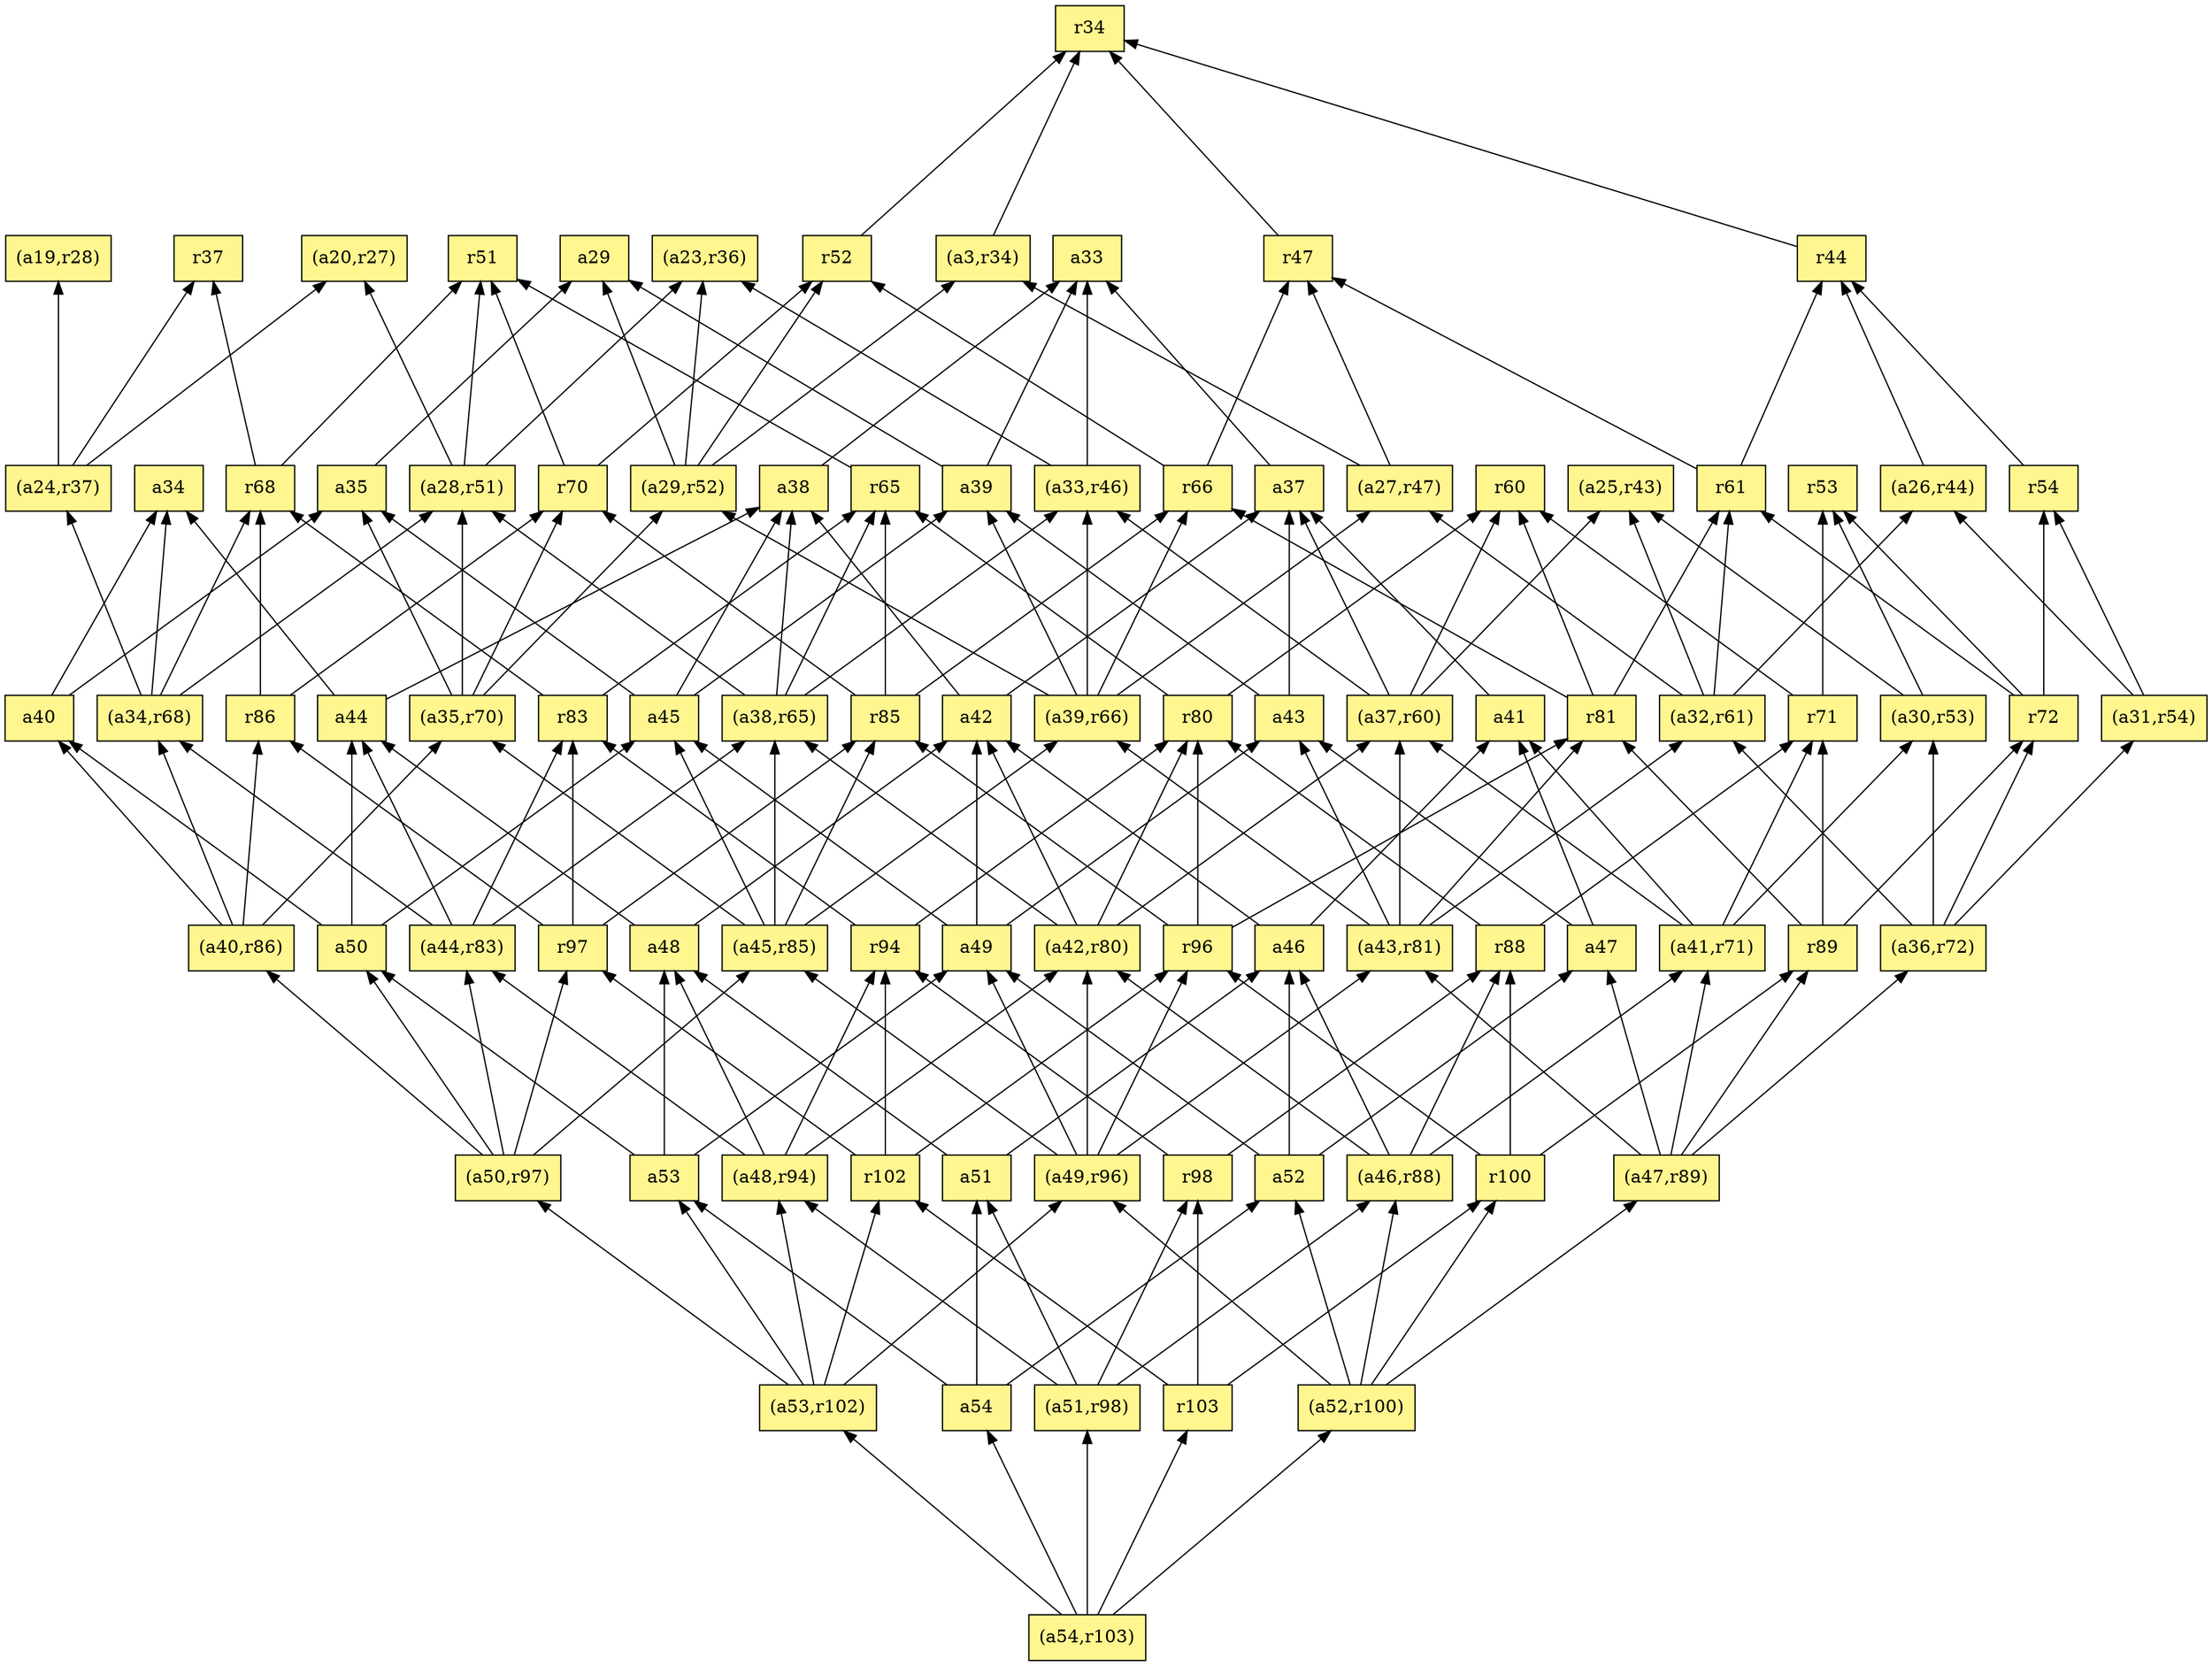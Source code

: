 digraph G {
rankdir=BT;ranksep="2.0";
"a43" [shape=record,fillcolor=khaki1,style=filled,label="{a43}"];
"r70" [shape=record,fillcolor=khaki1,style=filled,label="{r70}"];
"r68" [shape=record,fillcolor=khaki1,style=filled,label="{r68}"];
"r47" [shape=record,fillcolor=khaki1,style=filled,label="{r47}"];
"a44" [shape=record,fillcolor=khaki1,style=filled,label="{a44}"];
"(a35,r70)" [shape=record,fillcolor=khaki1,style=filled,label="{(a35,r70)}"];
"a42" [shape=record,fillcolor=khaki1,style=filled,label="{a42}"];
"(a20,r27)" [shape=record,fillcolor=khaki1,style=filled,label="{(a20,r27)}"];
"r61" [shape=record,fillcolor=khaki1,style=filled,label="{r61}"];
"(a23,r36)" [shape=record,fillcolor=khaki1,style=filled,label="{(a23,r36)}"];
"r89" [shape=record,fillcolor=khaki1,style=filled,label="{r89}"];
"r72" [shape=record,fillcolor=khaki1,style=filled,label="{r72}"];
"(a40,r86)" [shape=record,fillcolor=khaki1,style=filled,label="{(a40,r86)}"];
"r34" [shape=record,fillcolor=khaki1,style=filled,label="{r34}"];
"r66" [shape=record,fillcolor=khaki1,style=filled,label="{r66}"];
"(a41,r71)" [shape=record,fillcolor=khaki1,style=filled,label="{(a41,r71)}"];
"(a43,r81)" [shape=record,fillcolor=khaki1,style=filled,label="{(a43,r81)}"];
"r98" [shape=record,fillcolor=khaki1,style=filled,label="{r98}"];
"r51" [shape=record,fillcolor=khaki1,style=filled,label="{r51}"];
"r96" [shape=record,fillcolor=khaki1,style=filled,label="{r96}"];
"r85" [shape=record,fillcolor=khaki1,style=filled,label="{r85}"];
"(a45,r85)" [shape=record,fillcolor=khaki1,style=filled,label="{(a45,r85)}"];
"r53" [shape=record,fillcolor=khaki1,style=filled,label="{r53}"];
"(a19,r28)" [shape=record,fillcolor=khaki1,style=filled,label="{(a19,r28)}"];
"a34" [shape=record,fillcolor=khaki1,style=filled,label="{a34}"];
"r97" [shape=record,fillcolor=khaki1,style=filled,label="{r97}"];
"a45" [shape=record,fillcolor=khaki1,style=filled,label="{a45}"];
"(a44,r83)" [shape=record,fillcolor=khaki1,style=filled,label="{(a44,r83)}"];
"r52" [shape=record,fillcolor=khaki1,style=filled,label="{r52}"];
"a38" [shape=record,fillcolor=khaki1,style=filled,label="{a38}"];
"(a53,r102)" [shape=record,fillcolor=khaki1,style=filled,label="{(a53,r102)}"];
"r94" [shape=record,fillcolor=khaki1,style=filled,label="{r94}"];
"a40" [shape=record,fillcolor=khaki1,style=filled,label="{a40}"];
"(a36,r72)" [shape=record,fillcolor=khaki1,style=filled,label="{(a36,r72)}"];
"(a29,r52)" [shape=record,fillcolor=khaki1,style=filled,label="{(a29,r52)}"];
"(a39,r66)" [shape=record,fillcolor=khaki1,style=filled,label="{(a39,r66)}"];
"r60" [shape=record,fillcolor=khaki1,style=filled,label="{r60}"];
"(a31,r54)" [shape=record,fillcolor=khaki1,style=filled,label="{(a31,r54)}"];
"r100" [shape=record,fillcolor=khaki1,style=filled,label="{r100}"];
"r83" [shape=record,fillcolor=khaki1,style=filled,label="{r83}"];
"r86" [shape=record,fillcolor=khaki1,style=filled,label="{r86}"];
"a39" [shape=record,fillcolor=khaki1,style=filled,label="{a39}"];
"(a3,r34)" [shape=record,fillcolor=khaki1,style=filled,label="{(a3,r34)}"];
"a29" [shape=record,fillcolor=khaki1,style=filled,label="{a29}"];
"(a32,r61)" [shape=record,fillcolor=khaki1,style=filled,label="{(a32,r61)}"];
"a53" [shape=record,fillcolor=khaki1,style=filled,label="{a53}"];
"r81" [shape=record,fillcolor=khaki1,style=filled,label="{r81}"];
"(a51,r98)" [shape=record,fillcolor=khaki1,style=filled,label="{(a51,r98)}"];
"r103" [shape=record,fillcolor=khaki1,style=filled,label="{r103}"];
"r88" [shape=record,fillcolor=khaki1,style=filled,label="{r88}"];
"(a30,r53)" [shape=record,fillcolor=khaki1,style=filled,label="{(a30,r53)}"];
"(a52,r100)" [shape=record,fillcolor=khaki1,style=filled,label="{(a52,r100)}"];
"(a27,r47)" [shape=record,fillcolor=khaki1,style=filled,label="{(a27,r47)}"];
"(a37,r60)" [shape=record,fillcolor=khaki1,style=filled,label="{(a37,r60)}"];
"(a48,r94)" [shape=record,fillcolor=khaki1,style=filled,label="{(a48,r94)}"];
"(a54,r103)" [shape=record,fillcolor=khaki1,style=filled,label="{(a54,r103)}"];
"r80" [shape=record,fillcolor=khaki1,style=filled,label="{r80}"];
"a37" [shape=record,fillcolor=khaki1,style=filled,label="{a37}"];
"r71" [shape=record,fillcolor=khaki1,style=filled,label="{r71}"];
"(a34,r68)" [shape=record,fillcolor=khaki1,style=filled,label="{(a34,r68)}"];
"(a47,r89)" [shape=record,fillcolor=khaki1,style=filled,label="{(a47,r89)}"];
"(a26,r44)" [shape=record,fillcolor=khaki1,style=filled,label="{(a26,r44)}"];
"r37" [shape=record,fillcolor=khaki1,style=filled,label="{r37}"];
"(a33,r46)" [shape=record,fillcolor=khaki1,style=filled,label="{(a33,r46)}"];
"a41" [shape=record,fillcolor=khaki1,style=filled,label="{a41}"];
"(a24,r37)" [shape=record,fillcolor=khaki1,style=filled,label="{(a24,r37)}"];
"(a50,r97)" [shape=record,fillcolor=khaki1,style=filled,label="{(a50,r97)}"];
"a46" [shape=record,fillcolor=khaki1,style=filled,label="{a46}"];
"a47" [shape=record,fillcolor=khaki1,style=filled,label="{a47}"];
"(a49,r96)" [shape=record,fillcolor=khaki1,style=filled,label="{(a49,r96)}"];
"r102" [shape=record,fillcolor=khaki1,style=filled,label="{r102}"];
"(a46,r88)" [shape=record,fillcolor=khaki1,style=filled,label="{(a46,r88)}"];
"a49" [shape=record,fillcolor=khaki1,style=filled,label="{a49}"];
"(a42,r80)" [shape=record,fillcolor=khaki1,style=filled,label="{(a42,r80)}"];
"(a38,r65)" [shape=record,fillcolor=khaki1,style=filled,label="{(a38,r65)}"];
"a50" [shape=record,fillcolor=khaki1,style=filled,label="{a50}"];
"a51" [shape=record,fillcolor=khaki1,style=filled,label="{a51}"];
"a48" [shape=record,fillcolor=khaki1,style=filled,label="{a48}"];
"a35" [shape=record,fillcolor=khaki1,style=filled,label="{a35}"];
"(a25,r43)" [shape=record,fillcolor=khaki1,style=filled,label="{(a25,r43)}"];
"a33" [shape=record,fillcolor=khaki1,style=filled,label="{a33}"];
"r65" [shape=record,fillcolor=khaki1,style=filled,label="{r65}"];
"r54" [shape=record,fillcolor=khaki1,style=filled,label="{r54}"];
"a52" [shape=record,fillcolor=khaki1,style=filled,label="{a52}"];
"r44" [shape=record,fillcolor=khaki1,style=filled,label="{r44}"];
"(a28,r51)" [shape=record,fillcolor=khaki1,style=filled,label="{(a28,r51)}"];
"a54" [shape=record,fillcolor=khaki1,style=filled,label="{a54}"];
"a43" -> "a37"
"a43" -> "a39"
"r70" -> "r51"
"r70" -> "r52"
"r68" -> "r51"
"r68" -> "r37"
"r47" -> "r34"
"a44" -> "a34"
"a44" -> "a38"
"(a35,r70)" -> "r70"
"(a35,r70)" -> "(a28,r51)"
"(a35,r70)" -> "(a29,r52)"
"(a35,r70)" -> "a35"
"a42" -> "a37"
"a42" -> "a38"
"r61" -> "r44"
"r61" -> "r47"
"r89" -> "r71"
"r89" -> "r81"
"r89" -> "r72"
"r72" -> "r61"
"r72" -> "r53"
"r72" -> "r54"
"(a40,r86)" -> "a40"
"(a40,r86)" -> "r86"
"(a40,r86)" -> "(a35,r70)"
"(a40,r86)" -> "(a34,r68)"
"r66" -> "r52"
"r66" -> "r47"
"(a41,r71)" -> "(a30,r53)"
"(a41,r71)" -> "(a37,r60)"
"(a41,r71)" -> "r71"
"(a41,r71)" -> "a41"
"(a43,r81)" -> "a43"
"(a43,r81)" -> "(a37,r60)"
"(a43,r81)" -> "(a32,r61)"
"(a43,r81)" -> "r81"
"(a43,r81)" -> "(a39,r66)"
"r98" -> "r94"
"r98" -> "r88"
"r96" -> "r85"
"r96" -> "r80"
"r96" -> "r81"
"r85" -> "r70"
"r85" -> "r65"
"r85" -> "r66"
"(a45,r85)" -> "r85"
"(a45,r85)" -> "(a35,r70)"
"(a45,r85)" -> "a45"
"(a45,r85)" -> "(a38,r65)"
"(a45,r85)" -> "(a39,r66)"
"r97" -> "r86"
"r97" -> "r83"
"r97" -> "r85"
"a45" -> "a39"
"a45" -> "a38"
"a45" -> "a35"
"(a44,r83)" -> "r83"
"(a44,r83)" -> "a44"
"(a44,r83)" -> "(a34,r68)"
"(a44,r83)" -> "(a38,r65)"
"r52" -> "r34"
"a38" -> "a33"
"(a53,r102)" -> "a53"
"(a53,r102)" -> "(a48,r94)"
"(a53,r102)" -> "(a50,r97)"
"(a53,r102)" -> "(a49,r96)"
"(a53,r102)" -> "r102"
"r94" -> "r83"
"r94" -> "r80"
"a40" -> "a34"
"a40" -> "a35"
"(a36,r72)" -> "(a30,r53)"
"(a36,r72)" -> "(a31,r54)"
"(a36,r72)" -> "r72"
"(a36,r72)" -> "(a32,r61)"
"(a29,r52)" -> "(a23,r36)"
"(a29,r52)" -> "r52"
"(a29,r52)" -> "(a3,r34)"
"(a29,r52)" -> "a29"
"(a39,r66)" -> "(a27,r47)"
"(a39,r66)" -> "a39"
"(a39,r66)" -> "(a29,r52)"
"(a39,r66)" -> "(a33,r46)"
"(a39,r66)" -> "r66"
"(a31,r54)" -> "r54"
"(a31,r54)" -> "(a26,r44)"
"r100" -> "r88"
"r100" -> "r89"
"r100" -> "r96"
"r83" -> "r65"
"r83" -> "r68"
"r86" -> "r70"
"r86" -> "r68"
"a39" -> "a33"
"a39" -> "a29"
"(a3,r34)" -> "r34"
"(a32,r61)" -> "r61"
"(a32,r61)" -> "(a27,r47)"
"(a32,r61)" -> "(a25,r43)"
"(a32,r61)" -> "(a26,r44)"
"a53" -> "a49"
"a53" -> "a50"
"a53" -> "a48"
"r81" -> "r61"
"r81" -> "r60"
"r81" -> "r66"
"(a51,r98)" -> "(a48,r94)"
"(a51,r98)" -> "(a46,r88)"
"(a51,r98)" -> "a51"
"(a51,r98)" -> "r98"
"r103" -> "r100"
"r103" -> "r98"
"r103" -> "r102"
"r88" -> "r80"
"r88" -> "r71"
"(a30,r53)" -> "(a25,r43)"
"(a30,r53)" -> "r53"
"(a52,r100)" -> "r100"
"(a52,r100)" -> "(a47,r89)"
"(a52,r100)" -> "(a49,r96)"
"(a52,r100)" -> "(a46,r88)"
"(a52,r100)" -> "a52"
"(a27,r47)" -> "r47"
"(a27,r47)" -> "(a3,r34)"
"(a37,r60)" -> "(a25,r43)"
"(a37,r60)" -> "a37"
"(a37,r60)" -> "(a33,r46)"
"(a37,r60)" -> "r60"
"(a48,r94)" -> "r94"
"(a48,r94)" -> "(a42,r80)"
"(a48,r94)" -> "(a44,r83)"
"(a48,r94)" -> "a48"
"(a54,r103)" -> "r103"
"(a54,r103)" -> "(a51,r98)"
"(a54,r103)" -> "(a52,r100)"
"(a54,r103)" -> "(a53,r102)"
"(a54,r103)" -> "a54"
"r80" -> "r65"
"r80" -> "r60"
"a37" -> "a33"
"r71" -> "r53"
"r71" -> "r60"
"(a34,r68)" -> "(a24,r37)"
"(a34,r68)" -> "r68"
"(a34,r68)" -> "a34"
"(a34,r68)" -> "(a28,r51)"
"(a47,r89)" -> "a47"
"(a47,r89)" -> "r89"
"(a47,r89)" -> "(a36,r72)"
"(a47,r89)" -> "(a41,r71)"
"(a47,r89)" -> "(a43,r81)"
"(a26,r44)" -> "r44"
"(a33,r46)" -> "a33"
"(a33,r46)" -> "(a23,r36)"
"a41" -> "a37"
"(a24,r37)" -> "r37"
"(a24,r37)" -> "(a20,r27)"
"(a24,r37)" -> "(a19,r28)"
"(a50,r97)" -> "(a45,r85)"
"(a50,r97)" -> "r97"
"(a50,r97)" -> "(a44,r83)"
"(a50,r97)" -> "a50"
"(a50,r97)" -> "(a40,r86)"
"a46" -> "a41"
"a46" -> "a42"
"a47" -> "a43"
"a47" -> "a41"
"(a49,r96)" -> "(a43,r81)"
"(a49,r96)" -> "r96"
"(a49,r96)" -> "(a45,r85)"
"(a49,r96)" -> "a49"
"(a49,r96)" -> "(a42,r80)"
"r102" -> "r96"
"r102" -> "r97"
"r102" -> "r94"
"(a46,r88)" -> "a46"
"(a46,r88)" -> "(a42,r80)"
"(a46,r88)" -> "(a41,r71)"
"(a46,r88)" -> "r88"
"a49" -> "a43"
"a49" -> "a45"
"a49" -> "a42"
"(a42,r80)" -> "(a37,r60)"
"(a42,r80)" -> "r80"
"(a42,r80)" -> "(a38,r65)"
"(a42,r80)" -> "a42"
"(a38,r65)" -> "r65"
"(a38,r65)" -> "a38"
"(a38,r65)" -> "(a28,r51)"
"(a38,r65)" -> "(a33,r46)"
"a50" -> "a40"
"a50" -> "a44"
"a50" -> "a45"
"a51" -> "a46"
"a51" -> "a48"
"a48" -> "a44"
"a48" -> "a42"
"a35" -> "a29"
"r65" -> "r51"
"r54" -> "r44"
"a52" -> "a46"
"a52" -> "a47"
"a52" -> "a49"
"r44" -> "r34"
"(a28,r51)" -> "r51"
"(a28,r51)" -> "(a20,r27)"
"(a28,r51)" -> "(a23,r36)"
"a54" -> "a53"
"a54" -> "a51"
"a54" -> "a52"
}